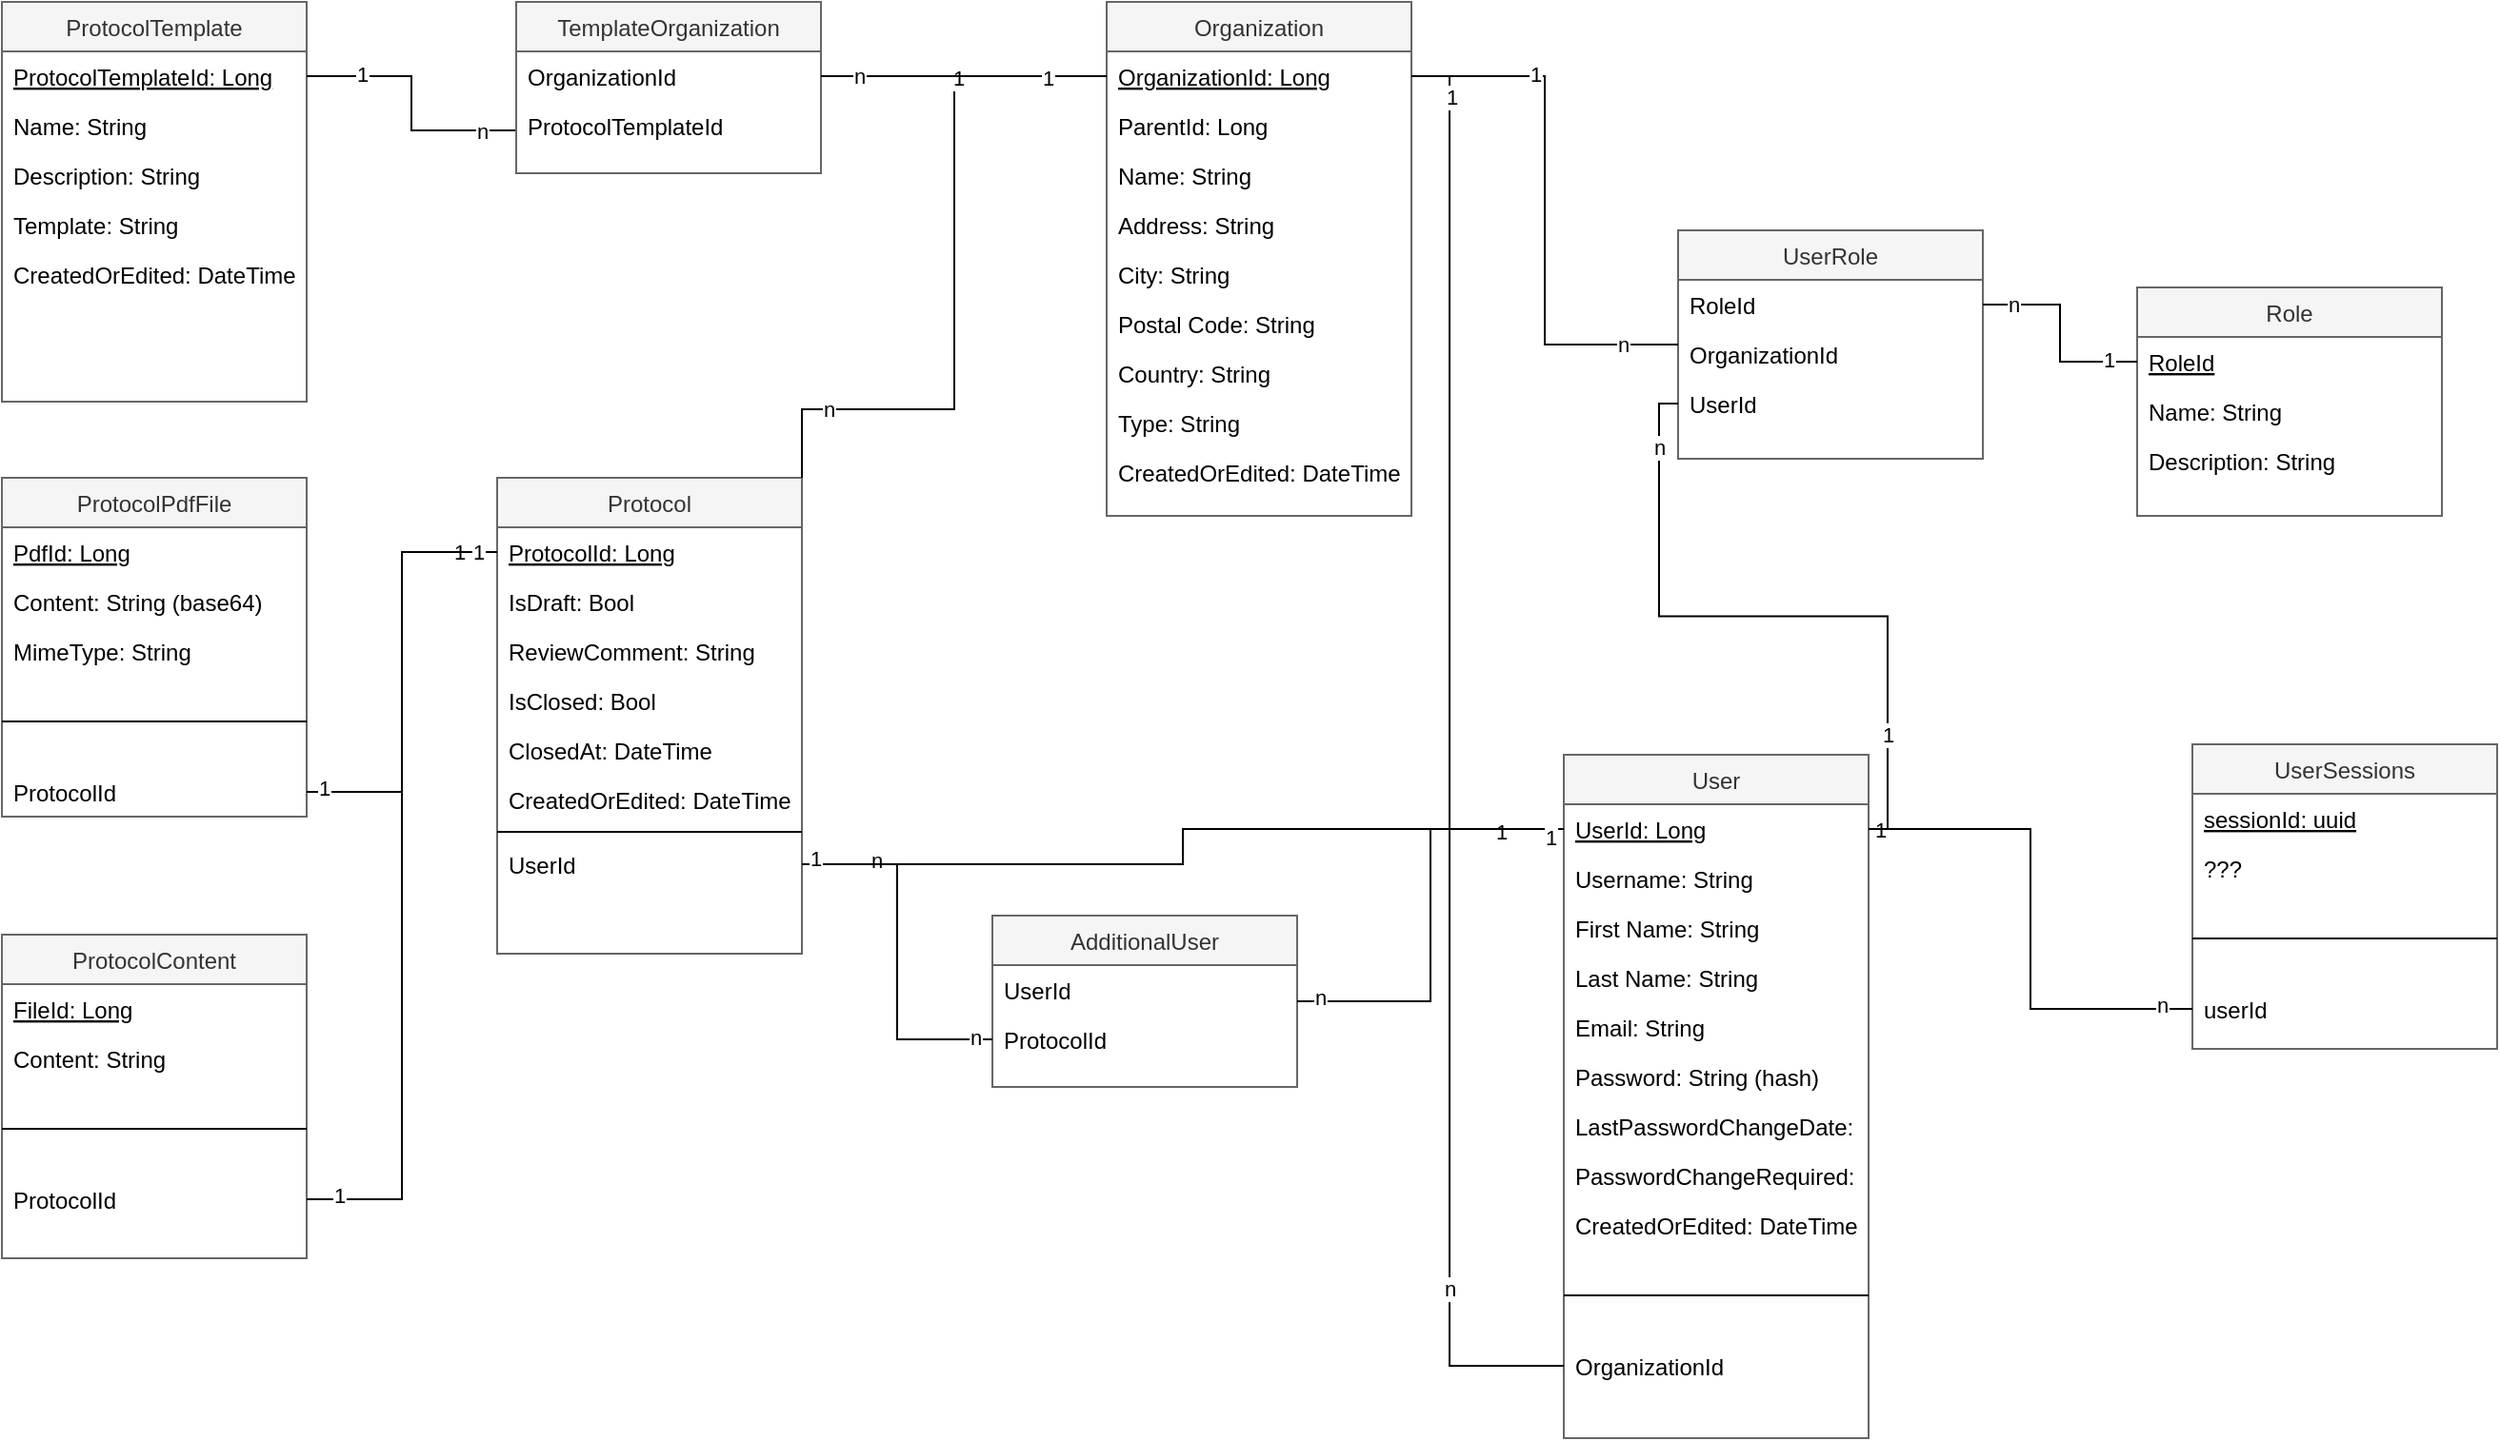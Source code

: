 <mxfile version="24.2.1" type="device">
  <diagram id="C5RBs43oDa-KdzZeNtuy" name="Page-1">
    <mxGraphModel dx="1750" dy="1043" grid="1" gridSize="10" guides="1" tooltips="1" connect="1" arrows="1" fold="1" page="1" pageScale="1" pageWidth="827" pageHeight="1169" math="0" shadow="0">
      <root>
        <mxCell id="WIyWlLk6GJQsqaUBKTNV-0" />
        <mxCell id="WIyWlLk6GJQsqaUBKTNV-1" parent="WIyWlLk6GJQsqaUBKTNV-0" />
        <mxCell id="zkfFHV4jXpPFQw0GAbJ--0" value="User" style="swimlane;fontStyle=0;align=center;verticalAlign=top;childLayout=stackLayout;horizontal=1;startSize=26;horizontalStack=0;resizeParent=1;resizeLast=0;collapsible=1;marginBottom=0;rounded=0;shadow=0;strokeWidth=1;fillColor=#f5f5f5;fontColor=#333333;strokeColor=#666666;" parent="WIyWlLk6GJQsqaUBKTNV-1" vertex="1">
          <mxGeometry x="860" y="445.5" width="160" height="359" as="geometry">
            <mxRectangle x="620" y="460" width="160" height="26" as="alternateBounds" />
          </mxGeometry>
        </mxCell>
        <mxCell id="zkfFHV4jXpPFQw0GAbJ--1" value="UserId: Long" style="text;align=left;verticalAlign=top;spacingLeft=4;spacingRight=4;overflow=hidden;rotatable=0;points=[[0,0.5],[1,0.5]];portConstraint=eastwest;fontStyle=4" parent="zkfFHV4jXpPFQw0GAbJ--0" vertex="1">
          <mxGeometry y="26" width="160" height="26" as="geometry" />
        </mxCell>
        <mxCell id="uBFmO5HdSxHrYWpcr8VE-5" value="Username: String" style="text;align=left;verticalAlign=top;spacingLeft=4;spacingRight=4;overflow=hidden;rotatable=0;points=[[0,0.5],[1,0.5]];portConstraint=eastwest;" parent="zkfFHV4jXpPFQw0GAbJ--0" vertex="1">
          <mxGeometry y="52" width="160" height="26" as="geometry" />
        </mxCell>
        <mxCell id="zkfFHV4jXpPFQw0GAbJ--2" value="First Name: String" style="text;align=left;verticalAlign=top;spacingLeft=4;spacingRight=4;overflow=hidden;rotatable=0;points=[[0,0.5],[1,0.5]];portConstraint=eastwest;rounded=0;shadow=0;html=0;" parent="zkfFHV4jXpPFQw0GAbJ--0" vertex="1">
          <mxGeometry y="78" width="160" height="26" as="geometry" />
        </mxCell>
        <mxCell id="zkfFHV4jXpPFQw0GAbJ--3" value="Last Name: String" style="text;align=left;verticalAlign=top;spacingLeft=4;spacingRight=4;overflow=hidden;rotatable=0;points=[[0,0.5],[1,0.5]];portConstraint=eastwest;rounded=0;shadow=0;html=0;" parent="zkfFHV4jXpPFQw0GAbJ--0" vertex="1">
          <mxGeometry y="104" width="160" height="26" as="geometry" />
        </mxCell>
        <mxCell id="uBFmO5HdSxHrYWpcr8VE-1" value="Email: String" style="text;align=left;verticalAlign=top;spacingLeft=4;spacingRight=4;overflow=hidden;rotatable=0;points=[[0,0.5],[1,0.5]];portConstraint=eastwest;rounded=0;shadow=0;html=0;" parent="zkfFHV4jXpPFQw0GAbJ--0" vertex="1">
          <mxGeometry y="130" width="160" height="26" as="geometry" />
        </mxCell>
        <mxCell id="uBFmO5HdSxHrYWpcr8VE-2" value="Password: String (hash)" style="text;align=left;verticalAlign=top;spacingLeft=4;spacingRight=4;overflow=hidden;rotatable=0;points=[[0,0.5],[1,0.5]];portConstraint=eastwest;rounded=0;shadow=0;html=0;" parent="zkfFHV4jXpPFQw0GAbJ--0" vertex="1">
          <mxGeometry y="156" width="160" height="26" as="geometry" />
        </mxCell>
        <mxCell id="BVdjW5XkxkyzJz0qQp7G-18" value="LastPasswordChangeDate: DateTime" style="text;align=left;verticalAlign=top;spacingLeft=4;spacingRight=4;overflow=hidden;rotatable=0;points=[[0,0.5],[1,0.5]];portConstraint=eastwest;rounded=0;shadow=0;html=0;" parent="zkfFHV4jXpPFQw0GAbJ--0" vertex="1">
          <mxGeometry y="182" width="160" height="26" as="geometry" />
        </mxCell>
        <mxCell id="BVdjW5XkxkyzJz0qQp7G-19" value="PasswordChangeRequired: Bool" style="text;align=left;verticalAlign=top;spacingLeft=4;spacingRight=4;overflow=hidden;rotatable=0;points=[[0,0.5],[1,0.5]];portConstraint=eastwest;rounded=0;shadow=0;html=0;" parent="zkfFHV4jXpPFQw0GAbJ--0" vertex="1">
          <mxGeometry y="208" width="160" height="26" as="geometry" />
        </mxCell>
        <mxCell id="uBFmO5HdSxHrYWpcr8VE-19" value="CreatedOrEdited: DateTime" style="text;align=left;verticalAlign=top;spacingLeft=4;spacingRight=4;overflow=hidden;rotatable=0;points=[[0,0.5],[1,0.5]];portConstraint=eastwest;rounded=0;shadow=0;html=0;" parent="zkfFHV4jXpPFQw0GAbJ--0" vertex="1">
          <mxGeometry y="234" width="160" height="26" as="geometry" />
        </mxCell>
        <mxCell id="zkfFHV4jXpPFQw0GAbJ--4" value="" style="line;html=1;strokeWidth=1;align=left;verticalAlign=middle;spacingTop=-1;spacingLeft=3;spacingRight=3;rotatable=0;labelPosition=right;points=[];portConstraint=eastwest;" parent="zkfFHV4jXpPFQw0GAbJ--0" vertex="1">
          <mxGeometry y="260" width="160" height="48" as="geometry" />
        </mxCell>
        <mxCell id="uBFmO5HdSxHrYWpcr8VE-4" value="OrganizationId" style="text;align=left;verticalAlign=top;spacingLeft=4;spacingRight=4;overflow=hidden;rotatable=0;points=[[0,0.5],[1,0.5]];portConstraint=eastwest;rounded=0;shadow=0;html=0;" parent="zkfFHV4jXpPFQw0GAbJ--0" vertex="1">
          <mxGeometry y="308" width="160" height="26" as="geometry" />
        </mxCell>
        <mxCell id="zkfFHV4jXpPFQw0GAbJ--6" value="Protocol" style="swimlane;fontStyle=0;align=center;verticalAlign=top;childLayout=stackLayout;horizontal=1;startSize=26;horizontalStack=0;resizeParent=1;resizeLast=0;collapsible=1;marginBottom=0;rounded=0;shadow=0;strokeWidth=1;fillColor=#f5f5f5;fontColor=#333333;strokeColor=#666666;" parent="WIyWlLk6GJQsqaUBKTNV-1" vertex="1">
          <mxGeometry x="300" y="300" width="160" height="250" as="geometry">
            <mxRectangle x="230" y="460" width="160" height="26" as="alternateBounds" />
          </mxGeometry>
        </mxCell>
        <mxCell id="zkfFHV4jXpPFQw0GAbJ--7" value="ProtocolId: Long" style="text;align=left;verticalAlign=top;spacingLeft=4;spacingRight=4;overflow=hidden;rotatable=0;points=[[0,0.5],[1,0.5]];portConstraint=eastwest;fontStyle=4" parent="zkfFHV4jXpPFQw0GAbJ--6" vertex="1">
          <mxGeometry y="26" width="160" height="26" as="geometry" />
        </mxCell>
        <mxCell id="zkfFHV4jXpPFQw0GAbJ--8" value="IsDraft: Bool" style="text;align=left;verticalAlign=top;spacingLeft=4;spacingRight=4;overflow=hidden;rotatable=0;points=[[0,0.5],[1,0.5]];portConstraint=eastwest;rounded=0;shadow=0;html=0;" parent="zkfFHV4jXpPFQw0GAbJ--6" vertex="1">
          <mxGeometry y="52" width="160" height="26" as="geometry" />
        </mxCell>
        <mxCell id="kPq9TqHffwCbv84v8zZh-13" value="ReviewComment: String" style="text;align=left;verticalAlign=top;spacingLeft=4;spacingRight=4;overflow=hidden;rotatable=0;points=[[0,0.5],[1,0.5]];portConstraint=eastwest;rounded=0;shadow=0;html=0;" parent="zkfFHV4jXpPFQw0GAbJ--6" vertex="1">
          <mxGeometry y="78" width="160" height="26" as="geometry" />
        </mxCell>
        <mxCell id="kPq9TqHffwCbv84v8zZh-12" value="IsClosed: Bool" style="text;align=left;verticalAlign=top;spacingLeft=4;spacingRight=4;overflow=hidden;rotatable=0;points=[[0,0.5],[1,0.5]];portConstraint=eastwest;rounded=0;shadow=0;html=0;" parent="zkfFHV4jXpPFQw0GAbJ--6" vertex="1">
          <mxGeometry y="104" width="160" height="26" as="geometry" />
        </mxCell>
        <mxCell id="BVdjW5XkxkyzJz0qQp7G-20" value="ClosedAt: DateTime" style="text;align=left;verticalAlign=top;spacingLeft=4;spacingRight=4;overflow=hidden;rotatable=0;points=[[0,0.5],[1,0.5]];portConstraint=eastwest;rounded=0;shadow=0;html=0;" parent="zkfFHV4jXpPFQw0GAbJ--6" vertex="1">
          <mxGeometry y="130" width="160" height="26" as="geometry" />
        </mxCell>
        <mxCell id="uBFmO5HdSxHrYWpcr8VE-55" value="CreatedOrEdited: DateTime" style="text;align=left;verticalAlign=top;spacingLeft=4;spacingRight=4;overflow=hidden;rotatable=0;points=[[0,0.5],[1,0.5]];portConstraint=eastwest;rounded=0;shadow=0;html=0;" parent="zkfFHV4jXpPFQw0GAbJ--6" vertex="1">
          <mxGeometry y="156" width="160" height="26" as="geometry" />
        </mxCell>
        <mxCell id="zkfFHV4jXpPFQw0GAbJ--9" value="" style="line;html=1;strokeWidth=1;align=left;verticalAlign=middle;spacingTop=-1;spacingLeft=3;spacingRight=3;rotatable=0;labelPosition=right;points=[];portConstraint=eastwest;" parent="zkfFHV4jXpPFQw0GAbJ--6" vertex="1">
          <mxGeometry y="182" width="160" height="8" as="geometry" />
        </mxCell>
        <mxCell id="zkfFHV4jXpPFQw0GAbJ--11" value="UserId" style="text;align=left;verticalAlign=top;spacingLeft=4;spacingRight=4;overflow=hidden;rotatable=0;points=[[0,0.5],[1,0.5]];portConstraint=eastwest;" parent="zkfFHV4jXpPFQw0GAbJ--6" vertex="1">
          <mxGeometry y="190" width="160" height="26" as="geometry" />
        </mxCell>
        <mxCell id="uBFmO5HdSxHrYWpcr8VE-0" value="" style="endArrow=none;html=1;rounded=0;entryX=1;entryY=0.5;entryDx=0;entryDy=0;endFill=0;exitX=0;exitY=0.5;exitDx=0;exitDy=0;edgeStyle=orthogonalEdgeStyle;" parent="WIyWlLk6GJQsqaUBKTNV-1" source="zkfFHV4jXpPFQw0GAbJ--1" target="zkfFHV4jXpPFQw0GAbJ--11" edge="1">
          <mxGeometry width="50" height="50" relative="1" as="geometry">
            <mxPoint x="580" y="540" as="sourcePoint" />
            <mxPoint x="120" y="310" as="targetPoint" />
          </mxGeometry>
        </mxCell>
        <mxCell id="kPq9TqHffwCbv84v8zZh-6" value="1" style="edgeLabel;html=1;align=center;verticalAlign=middle;resizable=0;points=[];" parent="uBFmO5HdSxHrYWpcr8VE-0" vertex="1" connectable="0">
          <mxGeometry x="-0.842" y="1" relative="1" as="geometry">
            <mxPoint as="offset" />
          </mxGeometry>
        </mxCell>
        <mxCell id="kPq9TqHffwCbv84v8zZh-7" value="n" style="edgeLabel;html=1;align=center;verticalAlign=middle;resizable=0;points=[];" parent="uBFmO5HdSxHrYWpcr8VE-0" vertex="1" connectable="0">
          <mxGeometry x="0.817" y="-2" relative="1" as="geometry">
            <mxPoint as="offset" />
          </mxGeometry>
        </mxCell>
        <mxCell id="uBFmO5HdSxHrYWpcr8VE-21" value="Organization" style="swimlane;fontStyle=0;align=center;verticalAlign=top;childLayout=stackLayout;horizontal=1;startSize=26;horizontalStack=0;resizeParent=1;resizeLast=0;collapsible=1;marginBottom=0;rounded=0;shadow=0;strokeWidth=1;fillColor=#f5f5f5;fontColor=#333333;strokeColor=#666666;" parent="WIyWlLk6GJQsqaUBKTNV-1" vertex="1">
          <mxGeometry x="620" y="50" width="160" height="270" as="geometry">
            <mxRectangle x="600" y="40" width="160" height="26" as="alternateBounds" />
          </mxGeometry>
        </mxCell>
        <mxCell id="uBFmO5HdSxHrYWpcr8VE-22" value="OrganizationId: Long" style="text;align=left;verticalAlign=top;spacingLeft=4;spacingRight=4;overflow=hidden;rotatable=0;points=[[0,0.5],[1,0.5]];portConstraint=eastwest;fontStyle=4" parent="uBFmO5HdSxHrYWpcr8VE-21" vertex="1">
          <mxGeometry y="26" width="160" height="26" as="geometry" />
        </mxCell>
        <mxCell id="X_rQs_ZEk9JlvIS1Ip73-0" value="ParentId: Long" style="text;align=left;verticalAlign=top;spacingLeft=4;spacingRight=4;overflow=hidden;rotatable=0;points=[[0,0.5],[1,0.5]];portConstraint=eastwest;fontStyle=0" parent="uBFmO5HdSxHrYWpcr8VE-21" vertex="1">
          <mxGeometry y="52" width="160" height="26" as="geometry" />
        </mxCell>
        <mxCell id="uBFmO5HdSxHrYWpcr8VE-23" value="Name: String" style="text;align=left;verticalAlign=top;spacingLeft=4;spacingRight=4;overflow=hidden;rotatable=0;points=[[0,0.5],[1,0.5]];portConstraint=eastwest;rounded=0;shadow=0;html=0;" parent="uBFmO5HdSxHrYWpcr8VE-21" vertex="1">
          <mxGeometry y="78" width="160" height="26" as="geometry" />
        </mxCell>
        <mxCell id="uBFmO5HdSxHrYWpcr8VE-24" value="Address: String" style="text;align=left;verticalAlign=top;spacingLeft=4;spacingRight=4;overflow=hidden;rotatable=0;points=[[0,0.5],[1,0.5]];portConstraint=eastwest;rounded=0;shadow=0;html=0;" parent="uBFmO5HdSxHrYWpcr8VE-21" vertex="1">
          <mxGeometry y="104" width="160" height="26" as="geometry" />
        </mxCell>
        <mxCell id="uBFmO5HdSxHrYWpcr8VE-25" value="City: String" style="text;align=left;verticalAlign=top;spacingLeft=4;spacingRight=4;overflow=hidden;rotatable=0;points=[[0,0.5],[1,0.5]];portConstraint=eastwest;rounded=0;shadow=0;html=0;" parent="uBFmO5HdSxHrYWpcr8VE-21" vertex="1">
          <mxGeometry y="130" width="160" height="26" as="geometry" />
        </mxCell>
        <mxCell id="uBFmO5HdSxHrYWpcr8VE-26" value="Postal Code: String" style="text;align=left;verticalAlign=top;spacingLeft=4;spacingRight=4;overflow=hidden;rotatable=0;points=[[0,0.5],[1,0.5]];portConstraint=eastwest;rounded=0;shadow=0;html=0;" parent="uBFmO5HdSxHrYWpcr8VE-21" vertex="1">
          <mxGeometry y="156" width="160" height="26" as="geometry" />
        </mxCell>
        <mxCell id="uBFmO5HdSxHrYWpcr8VE-27" value="Country: String" style="text;align=left;verticalAlign=top;spacingLeft=4;spacingRight=4;overflow=hidden;rotatable=0;points=[[0,0.5],[1,0.5]];portConstraint=eastwest;rounded=0;shadow=0;html=0;" parent="uBFmO5HdSxHrYWpcr8VE-21" vertex="1">
          <mxGeometry y="182" width="160" height="26" as="geometry" />
        </mxCell>
        <mxCell id="BVdjW5XkxkyzJz0qQp7G-17" value="Type: String" style="text;align=left;verticalAlign=top;spacingLeft=4;spacingRight=4;overflow=hidden;rotatable=0;points=[[0,0.5],[1,0.5]];portConstraint=eastwest;rounded=0;shadow=0;html=0;" parent="uBFmO5HdSxHrYWpcr8VE-21" vertex="1">
          <mxGeometry y="208" width="160" height="26" as="geometry" />
        </mxCell>
        <mxCell id="uBFmO5HdSxHrYWpcr8VE-28" value="CreatedOrEdited: DateTime" style="text;align=left;verticalAlign=top;spacingLeft=4;spacingRight=4;overflow=hidden;rotatable=0;points=[[0,0.5],[1,0.5]];portConstraint=eastwest;rounded=0;shadow=0;html=0;" parent="uBFmO5HdSxHrYWpcr8VE-21" vertex="1">
          <mxGeometry y="234" width="160" height="26" as="geometry" />
        </mxCell>
        <mxCell id="uBFmO5HdSxHrYWpcr8VE-29" value="" style="endArrow=none;html=1;rounded=0;exitX=0;exitY=0.5;exitDx=0;exitDy=0;entryX=1;entryY=0;entryDx=0;entryDy=0;endFill=0;edgeStyle=orthogonalEdgeStyle;" parent="WIyWlLk6GJQsqaUBKTNV-1" source="uBFmO5HdSxHrYWpcr8VE-22" target="zkfFHV4jXpPFQw0GAbJ--6" edge="1">
          <mxGeometry width="50" height="50" relative="1" as="geometry">
            <mxPoint x="120" y="520" as="sourcePoint" />
            <mxPoint x="510" y="309" as="targetPoint" />
            <Array as="points">
              <mxPoint x="540" y="89" />
              <mxPoint x="540" y="264" />
            </Array>
          </mxGeometry>
        </mxCell>
        <mxCell id="kPq9TqHffwCbv84v8zZh-2" value="1" style="edgeLabel;html=1;align=center;verticalAlign=middle;resizable=0;points=[];" parent="uBFmO5HdSxHrYWpcr8VE-29" vertex="1" connectable="0">
          <mxGeometry x="-0.578" y="1" relative="1" as="geometry">
            <mxPoint as="offset" />
          </mxGeometry>
        </mxCell>
        <mxCell id="kPq9TqHffwCbv84v8zZh-3" value="n" style="edgeLabel;html=1;align=center;verticalAlign=middle;resizable=0;points=[];" parent="uBFmO5HdSxHrYWpcr8VE-29" vertex="1" connectable="0">
          <mxGeometry x="0.733" relative="1" as="geometry">
            <mxPoint as="offset" />
          </mxGeometry>
        </mxCell>
        <mxCell id="uBFmO5HdSxHrYWpcr8VE-33" value="ProtocolContent" style="swimlane;fontStyle=0;align=center;verticalAlign=top;childLayout=stackLayout;horizontal=1;startSize=26;horizontalStack=0;resizeParent=1;resizeLast=0;collapsible=1;marginBottom=0;rounded=0;shadow=0;strokeWidth=1;fillColor=#f5f5f5;strokeColor=#666666;fontColor=#333333;" parent="WIyWlLk6GJQsqaUBKTNV-1" vertex="1">
          <mxGeometry x="40" y="540" width="160" height="170" as="geometry">
            <mxRectangle x="20" y="610" width="160" height="26" as="alternateBounds" />
          </mxGeometry>
        </mxCell>
        <mxCell id="uBFmO5HdSxHrYWpcr8VE-34" value="FileId: Long" style="text;align=left;verticalAlign=top;spacingLeft=4;spacingRight=4;overflow=hidden;rotatable=0;points=[[0,0.5],[1,0.5]];portConstraint=eastwest;fontStyle=4" parent="uBFmO5HdSxHrYWpcr8VE-33" vertex="1">
          <mxGeometry y="26" width="160" height="26" as="geometry" />
        </mxCell>
        <mxCell id="BVdjW5XkxkyzJz0qQp7G-35" value="Content: String" style="text;align=left;verticalAlign=top;spacingLeft=4;spacingRight=4;overflow=hidden;rotatable=0;points=[[0,0.5],[1,0.5]];portConstraint=eastwest;fontStyle=0" parent="uBFmO5HdSxHrYWpcr8VE-33" vertex="1">
          <mxGeometry y="52" width="160" height="26" as="geometry" />
        </mxCell>
        <mxCell id="BVdjW5XkxkyzJz0qQp7G-37" value="" style="line;html=1;strokeWidth=1;align=left;verticalAlign=middle;spacingTop=-1;spacingLeft=3;spacingRight=3;rotatable=0;labelPosition=right;points=[];portConstraint=eastwest;" parent="uBFmO5HdSxHrYWpcr8VE-33" vertex="1">
          <mxGeometry y="78" width="160" height="48" as="geometry" />
        </mxCell>
        <mxCell id="BVdjW5XkxkyzJz0qQp7G-36" value="ProtocolId" style="text;align=left;verticalAlign=top;spacingLeft=4;spacingRight=4;overflow=hidden;rotatable=0;points=[[0,0.5],[1,0.5]];portConstraint=eastwest;fontStyle=0" parent="uBFmO5HdSxHrYWpcr8VE-33" vertex="1">
          <mxGeometry y="126" width="160" height="26" as="geometry" />
        </mxCell>
        <mxCell id="uBFmO5HdSxHrYWpcr8VE-45" value="" style="endArrow=none;html=1;rounded=0;entryX=1;entryY=0.5;entryDx=0;entryDy=0;exitX=0;exitY=0.5;exitDx=0;exitDy=0;endFill=0;edgeStyle=orthogonalEdgeStyle;" parent="WIyWlLk6GJQsqaUBKTNV-1" source="zkfFHV4jXpPFQw0GAbJ--7" target="BVdjW5XkxkyzJz0qQp7G-36" edge="1">
          <mxGeometry width="50" height="50" relative="1" as="geometry">
            <mxPoint x="300" y="230" as="sourcePoint" />
            <mxPoint x="450" y="650" as="targetPoint" />
          </mxGeometry>
        </mxCell>
        <mxCell id="kPq9TqHffwCbv84v8zZh-8" value="1" style="edgeLabel;html=1;align=center;verticalAlign=middle;resizable=0;points=[];" parent="uBFmO5HdSxHrYWpcr8VE-45" vertex="1" connectable="0">
          <mxGeometry x="-0.91" y="-1" relative="1" as="geometry">
            <mxPoint y="1" as="offset" />
          </mxGeometry>
        </mxCell>
        <mxCell id="kPq9TqHffwCbv84v8zZh-11" value="1" style="edgeLabel;html=1;align=center;verticalAlign=middle;resizable=0;points=[];" parent="uBFmO5HdSxHrYWpcr8VE-45" vertex="1" connectable="0">
          <mxGeometry x="0.923" y="-2" relative="1" as="geometry">
            <mxPoint as="offset" />
          </mxGeometry>
        </mxCell>
        <mxCell id="X_rQs_ZEk9JlvIS1Ip73-1" value="" style="endArrow=none;html=1;rounded=0;exitX=1;exitY=0.5;exitDx=0;exitDy=0;endFill=0;edgeStyle=orthogonalEdgeStyle;entryX=0;entryY=0.5;entryDx=0;entryDy=0;" parent="WIyWlLk6GJQsqaUBKTNV-1" source="uBFmO5HdSxHrYWpcr8VE-22" target="uBFmO5HdSxHrYWpcr8VE-4" edge="1">
          <mxGeometry width="50" height="50" relative="1" as="geometry">
            <mxPoint x="512" y="40" as="sourcePoint" />
            <mxPoint x="740" y="830" as="targetPoint" />
            <Array as="points">
              <mxPoint x="800" y="89" />
              <mxPoint x="800" y="767" />
            </Array>
          </mxGeometry>
        </mxCell>
        <mxCell id="X_rQs_ZEk9JlvIS1Ip73-2" value="1" style="edgeLabel;html=1;align=center;verticalAlign=middle;resizable=0;points=[];" parent="X_rQs_ZEk9JlvIS1Ip73-1" vertex="1" connectable="0">
          <mxGeometry x="-0.578" y="1" relative="1" as="geometry">
            <mxPoint y="-129" as="offset" />
          </mxGeometry>
        </mxCell>
        <mxCell id="X_rQs_ZEk9JlvIS1Ip73-3" value="n" style="edgeLabel;html=1;align=center;verticalAlign=middle;resizable=0;points=[];" parent="X_rQs_ZEk9JlvIS1Ip73-1" vertex="1" connectable="0">
          <mxGeometry x="0.733" relative="1" as="geometry">
            <mxPoint as="offset" />
          </mxGeometry>
        </mxCell>
        <mxCell id="Pf1elyrmtbV3pZeLHuav-0" value="ProtocolPdfFile" style="swimlane;fontStyle=0;align=center;verticalAlign=top;childLayout=stackLayout;horizontal=1;startSize=26;horizontalStack=0;resizeParent=1;resizeLast=0;collapsible=1;marginBottom=0;rounded=0;shadow=0;strokeWidth=1;fillColor=#f5f5f5;strokeColor=#666666;fontColor=#333333;" parent="WIyWlLk6GJQsqaUBKTNV-1" vertex="1">
          <mxGeometry x="40" y="300" width="160" height="178" as="geometry">
            <mxRectangle x="20" y="460" width="160" height="26" as="alternateBounds" />
          </mxGeometry>
        </mxCell>
        <mxCell id="Pf1elyrmtbV3pZeLHuav-1" value="PdfId: Long" style="text;align=left;verticalAlign=top;spacingLeft=4;spacingRight=4;overflow=hidden;rotatable=0;points=[[0,0.5],[1,0.5]];portConstraint=eastwest;fontStyle=4" parent="Pf1elyrmtbV3pZeLHuav-0" vertex="1">
          <mxGeometry y="26" width="160" height="26" as="geometry" />
        </mxCell>
        <mxCell id="BVdjW5XkxkyzJz0qQp7G-38" value="Content: String (base64)" style="text;align=left;verticalAlign=top;spacingLeft=4;spacingRight=4;overflow=hidden;rotatable=0;points=[[0,0.5],[1,0.5]];portConstraint=eastwest;fontStyle=0" parent="Pf1elyrmtbV3pZeLHuav-0" vertex="1">
          <mxGeometry y="52" width="160" height="26" as="geometry" />
        </mxCell>
        <mxCell id="BVdjW5XkxkyzJz0qQp7G-42" value="MimeType: String" style="text;align=left;verticalAlign=top;spacingLeft=4;spacingRight=4;overflow=hidden;rotatable=0;points=[[0,0.5],[1,0.5]];portConstraint=eastwest;fontStyle=0" parent="Pf1elyrmtbV3pZeLHuav-0" vertex="1">
          <mxGeometry y="78" width="160" height="26" as="geometry" />
        </mxCell>
        <mxCell id="BVdjW5XkxkyzJz0qQp7G-43" value="" style="line;html=1;strokeWidth=1;align=left;verticalAlign=middle;spacingTop=-1;spacingLeft=3;spacingRight=3;rotatable=0;labelPosition=right;points=[];portConstraint=eastwest;" parent="Pf1elyrmtbV3pZeLHuav-0" vertex="1">
          <mxGeometry y="104" width="160" height="48" as="geometry" />
        </mxCell>
        <mxCell id="BVdjW5XkxkyzJz0qQp7G-44" value="ProtocolId" style="text;align=left;verticalAlign=top;spacingLeft=4;spacingRight=4;overflow=hidden;rotatable=0;points=[[0,0.5],[1,0.5]];portConstraint=eastwest;fontStyle=0" parent="Pf1elyrmtbV3pZeLHuav-0" vertex="1">
          <mxGeometry y="152" width="160" height="26" as="geometry" />
        </mxCell>
        <mxCell id="Pf1elyrmtbV3pZeLHuav-2" value="" style="endArrow=none;html=1;rounded=0;entryX=1;entryY=0.5;entryDx=0;entryDy=0;endFill=0;exitX=0;exitY=0.5;exitDx=0;exitDy=0;edgeStyle=orthogonalEdgeStyle;" parent="WIyWlLk6GJQsqaUBKTNV-1" source="zkfFHV4jXpPFQw0GAbJ--7" target="BVdjW5XkxkyzJz0qQp7G-44" edge="1">
          <mxGeometry width="50" height="50" relative="1" as="geometry">
            <mxPoint x="550" y="520" as="sourcePoint" />
            <mxPoint x="606" y="580" as="targetPoint" />
          </mxGeometry>
        </mxCell>
        <mxCell id="Pf1elyrmtbV3pZeLHuav-3" value="1" style="edgeLabel;html=1;align=center;verticalAlign=middle;resizable=0;points=[];" parent="Pf1elyrmtbV3pZeLHuav-2" vertex="1" connectable="0">
          <mxGeometry x="-0.91" y="-1" relative="1" as="geometry">
            <mxPoint y="1" as="offset" />
          </mxGeometry>
        </mxCell>
        <mxCell id="Pf1elyrmtbV3pZeLHuav-4" value="1" style="edgeLabel;html=1;align=center;verticalAlign=middle;resizable=0;points=[];" parent="Pf1elyrmtbV3pZeLHuav-2" vertex="1" connectable="0">
          <mxGeometry x="0.923" y="-2" relative="1" as="geometry">
            <mxPoint as="offset" />
          </mxGeometry>
        </mxCell>
        <mxCell id="BVdjW5XkxkyzJz0qQp7G-0" value="AdditionalUser" style="swimlane;fontStyle=0;align=center;verticalAlign=top;childLayout=stackLayout;horizontal=1;startSize=26;horizontalStack=0;resizeParent=1;resizeLast=0;collapsible=1;marginBottom=0;rounded=0;shadow=0;strokeWidth=1;fillColor=#f5f5f5;fontColor=#333333;strokeColor=#666666;" parent="WIyWlLk6GJQsqaUBKTNV-1" vertex="1">
          <mxGeometry x="560" y="530" width="160" height="90" as="geometry">
            <mxRectangle x="430" y="729" width="160" height="26" as="alternateBounds" />
          </mxGeometry>
        </mxCell>
        <mxCell id="BVdjW5XkxkyzJz0qQp7G-1" value="UserId" style="text;align=left;verticalAlign=top;spacingLeft=4;spacingRight=4;overflow=hidden;rotatable=0;points=[[0,0.5],[1,0.5]];portConstraint=eastwest;fontStyle=0" parent="BVdjW5XkxkyzJz0qQp7G-0" vertex="1">
          <mxGeometry y="26" width="160" height="26" as="geometry" />
        </mxCell>
        <mxCell id="BVdjW5XkxkyzJz0qQp7G-2" value="ProtocolId" style="text;align=left;verticalAlign=top;spacingLeft=4;spacingRight=4;overflow=hidden;rotatable=0;points=[[0,0.5],[1,0.5]];portConstraint=eastwest;" parent="BVdjW5XkxkyzJz0qQp7G-0" vertex="1">
          <mxGeometry y="52" width="160" height="26" as="geometry" />
        </mxCell>
        <mxCell id="BVdjW5XkxkyzJz0qQp7G-11" value="" style="endArrow=none;html=1;rounded=0;entryX=0;entryY=0.5;entryDx=0;entryDy=0;exitX=1;exitY=0.5;exitDx=0;exitDy=0;edgeStyle=orthogonalEdgeStyle;" parent="WIyWlLk6GJQsqaUBKTNV-1" source="BVdjW5XkxkyzJz0qQp7G-0" target="zkfFHV4jXpPFQw0GAbJ--1" edge="1">
          <mxGeometry width="50" height="50" relative="1" as="geometry">
            <mxPoint x="390" y="400" as="sourcePoint" />
            <mxPoint x="440" y="350" as="targetPoint" />
          </mxGeometry>
        </mxCell>
        <mxCell id="BVdjW5XkxkyzJz0qQp7G-13" value="1" style="edgeLabel;html=1;align=center;verticalAlign=middle;resizable=0;points=[];" parent="BVdjW5XkxkyzJz0qQp7G-11" vertex="1" connectable="0">
          <mxGeometry x="0.941" y="-4" relative="1" as="geometry">
            <mxPoint as="offset" />
          </mxGeometry>
        </mxCell>
        <mxCell id="BVdjW5XkxkyzJz0qQp7G-14" value="n" style="edgeLabel;html=1;align=center;verticalAlign=middle;resizable=0;points=[];" parent="BVdjW5XkxkyzJz0qQp7G-11" vertex="1" connectable="0">
          <mxGeometry x="-0.896" y="3" relative="1" as="geometry">
            <mxPoint y="1" as="offset" />
          </mxGeometry>
        </mxCell>
        <mxCell id="BVdjW5XkxkyzJz0qQp7G-22" style="edgeStyle=orthogonalEdgeStyle;rounded=0;orthogonalLoop=1;jettySize=auto;html=1;exitX=1;exitY=0.5;exitDx=0;exitDy=0;entryX=0;entryY=0.5;entryDx=0;entryDy=0;endArrow=none;endFill=0;" parent="WIyWlLk6GJQsqaUBKTNV-1" source="zkfFHV4jXpPFQw0GAbJ--11" target="BVdjW5XkxkyzJz0qQp7G-2" edge="1">
          <mxGeometry relative="1" as="geometry" />
        </mxCell>
        <mxCell id="BVdjW5XkxkyzJz0qQp7G-23" value="1" style="edgeLabel;html=1;align=center;verticalAlign=middle;resizable=0;points=[];" parent="BVdjW5XkxkyzJz0qQp7G-22" vertex="1" connectable="0">
          <mxGeometry x="-0.928" y="3" relative="1" as="geometry">
            <mxPoint as="offset" />
          </mxGeometry>
        </mxCell>
        <mxCell id="BVdjW5XkxkyzJz0qQp7G-24" value="n" style="edgeLabel;html=1;align=center;verticalAlign=middle;resizable=0;points=[];" parent="BVdjW5XkxkyzJz0qQp7G-22" vertex="1" connectable="0">
          <mxGeometry x="0.903" y="1" relative="1" as="geometry">
            <mxPoint as="offset" />
          </mxGeometry>
        </mxCell>
        <mxCell id="BVdjW5XkxkyzJz0qQp7G-25" value="ProtocolTemplate" style="swimlane;fontStyle=0;align=center;verticalAlign=top;childLayout=stackLayout;horizontal=1;startSize=26;horizontalStack=0;resizeParent=1;resizeLast=0;collapsible=1;marginBottom=0;rounded=0;shadow=0;strokeWidth=1;fillColor=#f5f5f5;fontColor=#333333;strokeColor=#666666;" parent="WIyWlLk6GJQsqaUBKTNV-1" vertex="1">
          <mxGeometry x="40" y="50" width="160" height="210" as="geometry">
            <mxRectangle x="310" y="50" width="160" height="26" as="alternateBounds" />
          </mxGeometry>
        </mxCell>
        <mxCell id="BVdjW5XkxkyzJz0qQp7G-26" value="ProtocolTemplateId: Long" style="text;align=left;verticalAlign=top;spacingLeft=4;spacingRight=4;overflow=hidden;rotatable=0;points=[[0,0.5],[1,0.5]];portConstraint=eastwest;fontStyle=4" parent="BVdjW5XkxkyzJz0qQp7G-25" vertex="1">
          <mxGeometry y="26" width="160" height="26" as="geometry" />
        </mxCell>
        <mxCell id="BVdjW5XkxkyzJz0qQp7G-27" value="Name: String" style="text;align=left;verticalAlign=top;spacingLeft=4;spacingRight=4;overflow=hidden;rotatable=0;points=[[0,0.5],[1,0.5]];portConstraint=eastwest;rounded=0;shadow=0;html=0;" parent="BVdjW5XkxkyzJz0qQp7G-25" vertex="1">
          <mxGeometry y="52" width="160" height="26" as="geometry" />
        </mxCell>
        <mxCell id="BVdjW5XkxkyzJz0qQp7G-28" value="Description: String" style="text;align=left;verticalAlign=top;spacingLeft=4;spacingRight=4;overflow=hidden;rotatable=0;points=[[0,0.5],[1,0.5]];portConstraint=eastwest;rounded=0;shadow=0;html=0;" parent="BVdjW5XkxkyzJz0qQp7G-25" vertex="1">
          <mxGeometry y="78" width="160" height="26" as="geometry" />
        </mxCell>
        <mxCell id="BVdjW5XkxkyzJz0qQp7G-29" value="Template: String" style="text;align=left;verticalAlign=top;spacingLeft=4;spacingRight=4;overflow=hidden;rotatable=0;points=[[0,0.5],[1,0.5]];portConstraint=eastwest;rounded=0;shadow=0;html=0;" parent="BVdjW5XkxkyzJz0qQp7G-25" vertex="1">
          <mxGeometry y="104" width="160" height="26" as="geometry" />
        </mxCell>
        <mxCell id="BVdjW5XkxkyzJz0qQp7G-31" value="CreatedOrEdited: DateTime" style="text;align=left;verticalAlign=top;spacingLeft=4;spacingRight=4;overflow=hidden;rotatable=0;points=[[0,0.5],[1,0.5]];portConstraint=eastwest;rounded=0;shadow=0;html=0;" parent="BVdjW5XkxkyzJz0qQp7G-25" vertex="1">
          <mxGeometry y="130" width="160" height="26" as="geometry" />
        </mxCell>
        <mxCell id="BVdjW5XkxkyzJz0qQp7G-45" value="" style="endArrow=none;html=1;rounded=0;entryX=0;entryY=0.75;entryDx=0;entryDy=0;endFill=0;exitX=1;exitY=0.5;exitDx=0;exitDy=0;edgeStyle=orthogonalEdgeStyle;" parent="WIyWlLk6GJQsqaUBKTNV-1" source="BVdjW5XkxkyzJz0qQp7G-26" target="BVdjW5XkxkyzJz0qQp7G-48" edge="1">
          <mxGeometry width="50" height="50" relative="1" as="geometry">
            <mxPoint x="240" y="60" as="sourcePoint" />
            <mxPoint x="400" y="470" as="targetPoint" />
          </mxGeometry>
        </mxCell>
        <mxCell id="BVdjW5XkxkyzJz0qQp7G-46" value="1" style="edgeLabel;html=1;align=center;verticalAlign=middle;resizable=0;points=[];" parent="BVdjW5XkxkyzJz0qQp7G-45" vertex="1" connectable="0">
          <mxGeometry x="-0.578" y="1" relative="1" as="geometry">
            <mxPoint as="offset" />
          </mxGeometry>
        </mxCell>
        <mxCell id="BVdjW5XkxkyzJz0qQp7G-47" value="n" style="edgeLabel;html=1;align=center;verticalAlign=middle;resizable=0;points=[];" parent="BVdjW5XkxkyzJz0qQp7G-45" vertex="1" connectable="0">
          <mxGeometry x="0.733" relative="1" as="geometry">
            <mxPoint as="offset" />
          </mxGeometry>
        </mxCell>
        <mxCell id="BVdjW5XkxkyzJz0qQp7G-48" value="TemplateOrganization" style="swimlane;fontStyle=0;align=center;verticalAlign=top;childLayout=stackLayout;horizontal=1;startSize=26;horizontalStack=0;resizeParent=1;resizeLast=0;collapsible=1;marginBottom=0;rounded=0;shadow=0;strokeWidth=1;fillColor=#f5f5f5;fontColor=#333333;strokeColor=#666666;" parent="WIyWlLk6GJQsqaUBKTNV-1" vertex="1">
          <mxGeometry x="310" y="50" width="160" height="90" as="geometry">
            <mxRectangle x="430" y="729" width="160" height="26" as="alternateBounds" />
          </mxGeometry>
        </mxCell>
        <mxCell id="BVdjW5XkxkyzJz0qQp7G-49" value="OrganizationId" style="text;align=left;verticalAlign=top;spacingLeft=4;spacingRight=4;overflow=hidden;rotatable=0;points=[[0,0.5],[1,0.5]];portConstraint=eastwest;fontStyle=0" parent="BVdjW5XkxkyzJz0qQp7G-48" vertex="1">
          <mxGeometry y="26" width="160" height="26" as="geometry" />
        </mxCell>
        <mxCell id="BVdjW5XkxkyzJz0qQp7G-50" value="ProtocolTemplateId" style="text;align=left;verticalAlign=top;spacingLeft=4;spacingRight=4;overflow=hidden;rotatable=0;points=[[0,0.5],[1,0.5]];portConstraint=eastwest;" parent="BVdjW5XkxkyzJz0qQp7G-48" vertex="1">
          <mxGeometry y="52" width="160" height="26" as="geometry" />
        </mxCell>
        <mxCell id="BVdjW5XkxkyzJz0qQp7G-51" value="" style="endArrow=none;html=1;rounded=0;entryX=1;entryY=0.5;entryDx=0;entryDy=0;endFill=0;exitX=0;exitY=0.5;exitDx=0;exitDy=0;" parent="WIyWlLk6GJQsqaUBKTNV-1" source="uBFmO5HdSxHrYWpcr8VE-22" target="BVdjW5XkxkyzJz0qQp7G-49" edge="1">
          <mxGeometry width="50" height="50" relative="1" as="geometry">
            <mxPoint x="290" y="239" as="sourcePoint" />
            <mxPoint x="400" y="320" as="targetPoint" />
          </mxGeometry>
        </mxCell>
        <mxCell id="BVdjW5XkxkyzJz0qQp7G-52" value="1" style="edgeLabel;html=1;align=center;verticalAlign=middle;resizable=0;points=[];" parent="BVdjW5XkxkyzJz0qQp7G-51" vertex="1" connectable="0">
          <mxGeometry x="-0.578" y="1" relative="1" as="geometry">
            <mxPoint as="offset" />
          </mxGeometry>
        </mxCell>
        <mxCell id="BVdjW5XkxkyzJz0qQp7G-53" value="n" style="edgeLabel;html=1;align=center;verticalAlign=middle;resizable=0;points=[];" parent="BVdjW5XkxkyzJz0qQp7G-51" vertex="1" connectable="0">
          <mxGeometry x="0.733" relative="1" as="geometry">
            <mxPoint as="offset" />
          </mxGeometry>
        </mxCell>
        <mxCell id="xSGvZWGsft33XmP_7HeS-0" value="UserSessions" style="swimlane;fontStyle=0;align=center;verticalAlign=top;childLayout=stackLayout;horizontal=1;startSize=26;horizontalStack=0;resizeParent=1;resizeLast=0;collapsible=1;marginBottom=0;rounded=0;shadow=0;strokeWidth=1;fillColor=#f5f5f5;fontColor=#333333;strokeColor=#666666;" vertex="1" parent="WIyWlLk6GJQsqaUBKTNV-1">
          <mxGeometry x="1190" y="440" width="160" height="160" as="geometry">
            <mxRectangle x="430" y="729" width="160" height="26" as="alternateBounds" />
          </mxGeometry>
        </mxCell>
        <mxCell id="xSGvZWGsft33XmP_7HeS-1" value="sessionId: uuid" style="text;align=left;verticalAlign=top;spacingLeft=4;spacingRight=4;overflow=hidden;rotatable=0;points=[[0,0.5],[1,0.5]];portConstraint=eastwest;fontStyle=4" vertex="1" parent="xSGvZWGsft33XmP_7HeS-0">
          <mxGeometry y="26" width="160" height="26" as="geometry" />
        </mxCell>
        <mxCell id="xSGvZWGsft33XmP_7HeS-7" value="???" style="text;align=left;verticalAlign=top;spacingLeft=4;spacingRight=4;overflow=hidden;rotatable=0;points=[[0,0.5],[1,0.5]];portConstraint=eastwest;fontStyle=0" vertex="1" parent="xSGvZWGsft33XmP_7HeS-0">
          <mxGeometry y="52" width="160" height="26" as="geometry" />
        </mxCell>
        <mxCell id="xSGvZWGsft33XmP_7HeS-3" value="" style="line;html=1;strokeWidth=1;align=left;verticalAlign=middle;spacingTop=-1;spacingLeft=3;spacingRight=3;rotatable=0;labelPosition=right;points=[];portConstraint=eastwest;" vertex="1" parent="xSGvZWGsft33XmP_7HeS-0">
          <mxGeometry y="78" width="160" height="48" as="geometry" />
        </mxCell>
        <mxCell id="xSGvZWGsft33XmP_7HeS-4" value="userId" style="text;align=left;verticalAlign=top;spacingLeft=4;spacingRight=4;overflow=hidden;rotatable=0;points=[[0,0.5],[1,0.5]];portConstraint=eastwest;fontStyle=0" vertex="1" parent="xSGvZWGsft33XmP_7HeS-0">
          <mxGeometry y="126" width="160" height="26" as="geometry" />
        </mxCell>
        <mxCell id="xSGvZWGsft33XmP_7HeS-5" value="" style="endArrow=none;html=1;rounded=0;entryX=1;entryY=0.5;entryDx=0;entryDy=0;edgeStyle=orthogonalEdgeStyle;exitX=0;exitY=0.5;exitDx=0;exitDy=0;" edge="1" parent="WIyWlLk6GJQsqaUBKTNV-1" source="xSGvZWGsft33XmP_7HeS-4" target="zkfFHV4jXpPFQw0GAbJ--1">
          <mxGeometry width="50" height="50" relative="1" as="geometry">
            <mxPoint x="380" y="790" as="sourcePoint" />
            <mxPoint x="430" y="740" as="targetPoint" />
          </mxGeometry>
        </mxCell>
        <mxCell id="xSGvZWGsft33XmP_7HeS-6" value="n" style="edgeLabel;html=1;align=center;verticalAlign=middle;resizable=0;points=[];" vertex="1" connectable="0" parent="xSGvZWGsft33XmP_7HeS-5">
          <mxGeometry x="-0.877" y="-2" relative="1" as="geometry">
            <mxPoint as="offset" />
          </mxGeometry>
        </mxCell>
        <mxCell id="xSGvZWGsft33XmP_7HeS-8" value="1" style="edgeLabel;html=1;align=center;verticalAlign=middle;resizable=0;points=[];" vertex="1" connectable="0" parent="xSGvZWGsft33XmP_7HeS-5">
          <mxGeometry x="0.958" relative="1" as="geometry">
            <mxPoint as="offset" />
          </mxGeometry>
        </mxCell>
        <mxCell id="xSGvZWGsft33XmP_7HeS-9" value="UserRole" style="swimlane;fontStyle=0;align=center;verticalAlign=top;childLayout=stackLayout;horizontal=1;startSize=26;horizontalStack=0;resizeParent=1;resizeLast=0;collapsible=1;marginBottom=0;rounded=0;shadow=0;strokeWidth=1;fillColor=#f5f5f5;fontColor=#333333;strokeColor=#666666;" vertex="1" parent="WIyWlLk6GJQsqaUBKTNV-1">
          <mxGeometry x="920" y="170" width="160" height="120" as="geometry">
            <mxRectangle x="430" y="729" width="160" height="26" as="alternateBounds" />
          </mxGeometry>
        </mxCell>
        <mxCell id="xSGvZWGsft33XmP_7HeS-11" value="RoleId" style="text;align=left;verticalAlign=top;spacingLeft=4;spacingRight=4;overflow=hidden;rotatable=0;points=[[0,0.5],[1,0.5]];portConstraint=eastwest;fontStyle=0" vertex="1" parent="xSGvZWGsft33XmP_7HeS-9">
          <mxGeometry y="26" width="160" height="26" as="geometry" />
        </mxCell>
        <mxCell id="xSGvZWGsft33XmP_7HeS-14" value="OrganizationId" style="text;align=left;verticalAlign=top;spacingLeft=4;spacingRight=4;overflow=hidden;rotatable=0;points=[[0,0.5],[1,0.5]];portConstraint=eastwest;fontStyle=0" vertex="1" parent="xSGvZWGsft33XmP_7HeS-9">
          <mxGeometry y="52" width="160" height="26" as="geometry" />
        </mxCell>
        <mxCell id="xSGvZWGsft33XmP_7HeS-10" value="UserId" style="text;align=left;verticalAlign=top;spacingLeft=4;spacingRight=4;overflow=hidden;rotatable=0;points=[[0,0.5],[1,0.5]];portConstraint=eastwest;fontStyle=0" vertex="1" parent="xSGvZWGsft33XmP_7HeS-9">
          <mxGeometry y="78" width="160" height="26" as="geometry" />
        </mxCell>
        <mxCell id="xSGvZWGsft33XmP_7HeS-15" value="" style="endArrow=none;html=1;rounded=0;entryX=0;entryY=0.5;entryDx=0;entryDy=0;exitX=1;exitY=0.5;exitDx=0;exitDy=0;edgeStyle=orthogonalEdgeStyle;" edge="1" parent="WIyWlLk6GJQsqaUBKTNV-1" source="zkfFHV4jXpPFQw0GAbJ--1" target="xSGvZWGsft33XmP_7HeS-10">
          <mxGeometry width="50" height="50" relative="1" as="geometry">
            <mxPoint x="510" y="510" as="sourcePoint" />
            <mxPoint x="900" y="250" as="targetPoint" />
          </mxGeometry>
        </mxCell>
        <mxCell id="xSGvZWGsft33XmP_7HeS-19" value="n" style="edgeLabel;html=1;align=center;verticalAlign=middle;resizable=0;points=[];" vertex="1" connectable="0" parent="xSGvZWGsft33XmP_7HeS-15">
          <mxGeometry x="0.819" relative="1" as="geometry">
            <mxPoint as="offset" />
          </mxGeometry>
        </mxCell>
        <mxCell id="xSGvZWGsft33XmP_7HeS-20" value="1" style="edgeLabel;html=1;align=center;verticalAlign=middle;resizable=0;points=[];" vertex="1" connectable="0" parent="xSGvZWGsft33XmP_7HeS-15">
          <mxGeometry x="-0.673" relative="1" as="geometry">
            <mxPoint as="offset" />
          </mxGeometry>
        </mxCell>
        <mxCell id="xSGvZWGsft33XmP_7HeS-16" value="" style="endArrow=none;html=1;rounded=0;entryX=0;entryY=0.5;entryDx=0;entryDy=0;exitX=1;exitY=0.5;exitDx=0;exitDy=0;edgeStyle=orthogonalEdgeStyle;" edge="1" parent="WIyWlLk6GJQsqaUBKTNV-1" source="uBFmO5HdSxHrYWpcr8VE-22" target="xSGvZWGsft33XmP_7HeS-9">
          <mxGeometry width="50" height="50" relative="1" as="geometry">
            <mxPoint x="750" y="489" as="sourcePoint" />
            <mxPoint x="930" y="281" as="targetPoint" />
          </mxGeometry>
        </mxCell>
        <mxCell id="xSGvZWGsft33XmP_7HeS-17" value="1" style="edgeLabel;html=1;align=center;verticalAlign=middle;resizable=0;points=[];" vertex="1" connectable="0" parent="xSGvZWGsft33XmP_7HeS-16">
          <mxGeometry x="-0.537" y="1" relative="1" as="geometry">
            <mxPoint as="offset" />
          </mxGeometry>
        </mxCell>
        <mxCell id="xSGvZWGsft33XmP_7HeS-18" value="n" style="edgeLabel;html=1;align=center;verticalAlign=middle;resizable=0;points=[];" vertex="1" connectable="0" parent="xSGvZWGsft33XmP_7HeS-16">
          <mxGeometry x="0.79" relative="1" as="geometry">
            <mxPoint as="offset" />
          </mxGeometry>
        </mxCell>
        <mxCell id="xSGvZWGsft33XmP_7HeS-21" value="Role" style="swimlane;fontStyle=0;align=center;verticalAlign=top;childLayout=stackLayout;horizontal=1;startSize=26;horizontalStack=0;resizeParent=1;resizeLast=0;collapsible=1;marginBottom=0;rounded=0;shadow=0;strokeWidth=1;fillColor=#f5f5f5;fontColor=#333333;strokeColor=#666666;" vertex="1" parent="WIyWlLk6GJQsqaUBKTNV-1">
          <mxGeometry x="1161" y="200" width="160" height="120" as="geometry">
            <mxRectangle x="430" y="729" width="160" height="26" as="alternateBounds" />
          </mxGeometry>
        </mxCell>
        <mxCell id="xSGvZWGsft33XmP_7HeS-22" value="RoleId" style="text;align=left;verticalAlign=top;spacingLeft=4;spacingRight=4;overflow=hidden;rotatable=0;points=[[0,0.5],[1,0.5]];portConstraint=eastwest;fontStyle=4" vertex="1" parent="xSGvZWGsft33XmP_7HeS-21">
          <mxGeometry y="26" width="160" height="26" as="geometry" />
        </mxCell>
        <mxCell id="xSGvZWGsft33XmP_7HeS-23" value="Name: String" style="text;align=left;verticalAlign=top;spacingLeft=4;spacingRight=4;overflow=hidden;rotatable=0;points=[[0,0.5],[1,0.5]];portConstraint=eastwest;fontStyle=0" vertex="1" parent="xSGvZWGsft33XmP_7HeS-21">
          <mxGeometry y="52" width="160" height="26" as="geometry" />
        </mxCell>
        <mxCell id="xSGvZWGsft33XmP_7HeS-24" value="Description: String" style="text;align=left;verticalAlign=top;spacingLeft=4;spacingRight=4;overflow=hidden;rotatable=0;points=[[0,0.5],[1,0.5]];portConstraint=eastwest;fontStyle=0" vertex="1" parent="xSGvZWGsft33XmP_7HeS-21">
          <mxGeometry y="78" width="160" height="26" as="geometry" />
        </mxCell>
        <mxCell id="xSGvZWGsft33XmP_7HeS-25" value="" style="endArrow=none;html=1;rounded=0;entryX=0;entryY=0.5;entryDx=0;entryDy=0;exitX=1;exitY=0.5;exitDx=0;exitDy=0;edgeStyle=orthogonalEdgeStyle;" edge="1" parent="WIyWlLk6GJQsqaUBKTNV-1" source="xSGvZWGsft33XmP_7HeS-11" target="xSGvZWGsft33XmP_7HeS-22">
          <mxGeometry width="50" height="50" relative="1" as="geometry">
            <mxPoint x="720" y="290" as="sourcePoint" />
            <mxPoint x="770" y="240" as="targetPoint" />
          </mxGeometry>
        </mxCell>
        <mxCell id="xSGvZWGsft33XmP_7HeS-26" value="n" style="edgeLabel;html=1;align=center;verticalAlign=middle;resizable=0;points=[];" vertex="1" connectable="0" parent="xSGvZWGsft33XmP_7HeS-25">
          <mxGeometry x="-0.709" relative="1" as="geometry">
            <mxPoint as="offset" />
          </mxGeometry>
        </mxCell>
        <mxCell id="xSGvZWGsft33XmP_7HeS-27" value="1" style="edgeLabel;html=1;align=center;verticalAlign=middle;resizable=0;points=[];" vertex="1" connectable="0" parent="xSGvZWGsft33XmP_7HeS-25">
          <mxGeometry x="0.732" y="1" relative="1" as="geometry">
            <mxPoint as="offset" />
          </mxGeometry>
        </mxCell>
      </root>
    </mxGraphModel>
  </diagram>
</mxfile>
